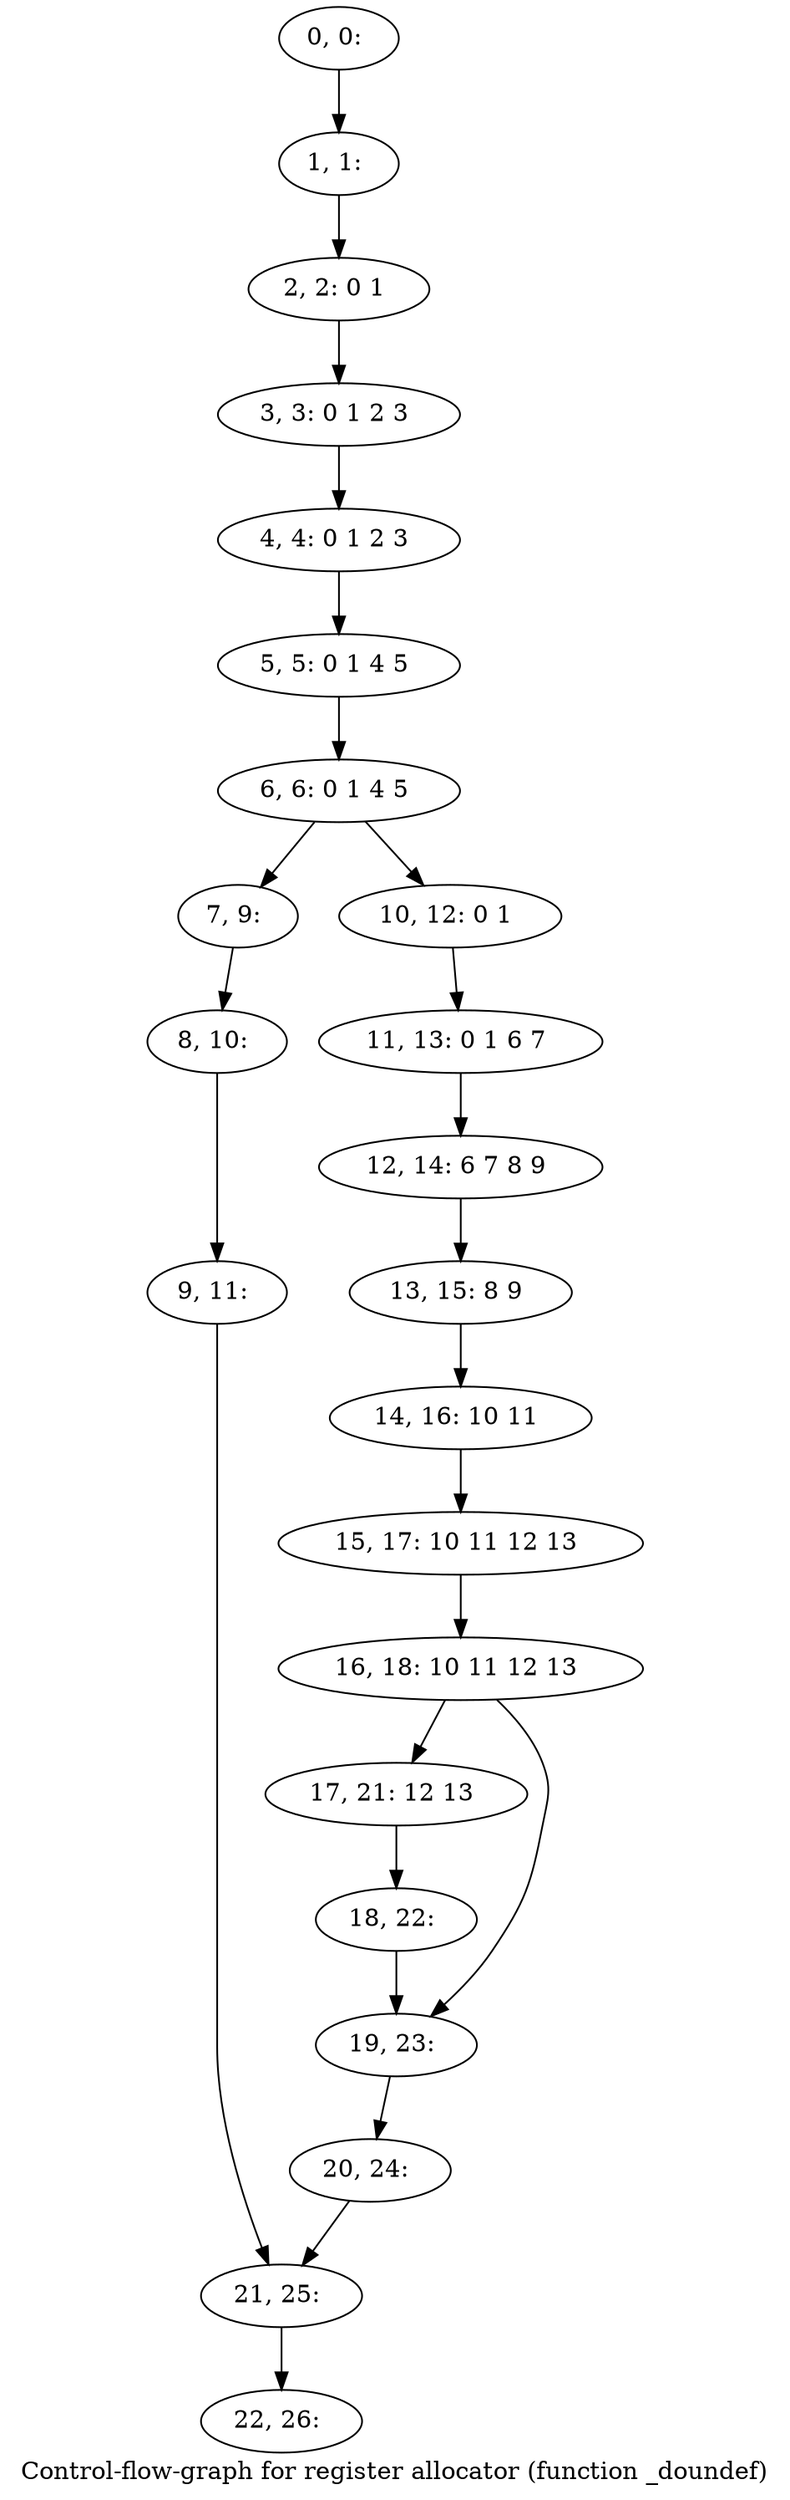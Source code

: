 digraph G {
graph [label="Control-flow-graph for register allocator (function _doundef)"]
0[label="0, 0: "];
1[label="1, 1: "];
2[label="2, 2: 0 1 "];
3[label="3, 3: 0 1 2 3 "];
4[label="4, 4: 0 1 2 3 "];
5[label="5, 5: 0 1 4 5 "];
6[label="6, 6: 0 1 4 5 "];
7[label="7, 9: "];
8[label="8, 10: "];
9[label="9, 11: "];
10[label="10, 12: 0 1 "];
11[label="11, 13: 0 1 6 7 "];
12[label="12, 14: 6 7 8 9 "];
13[label="13, 15: 8 9 "];
14[label="14, 16: 10 11 "];
15[label="15, 17: 10 11 12 13 "];
16[label="16, 18: 10 11 12 13 "];
17[label="17, 21: 12 13 "];
18[label="18, 22: "];
19[label="19, 23: "];
20[label="20, 24: "];
21[label="21, 25: "];
22[label="22, 26: "];
0->1 ;
1->2 ;
2->3 ;
3->4 ;
4->5 ;
5->6 ;
6->7 ;
6->10 ;
7->8 ;
8->9 ;
9->21 ;
10->11 ;
11->12 ;
12->13 ;
13->14 ;
14->15 ;
15->16 ;
16->17 ;
16->19 ;
17->18 ;
18->19 ;
19->20 ;
20->21 ;
21->22 ;
}
